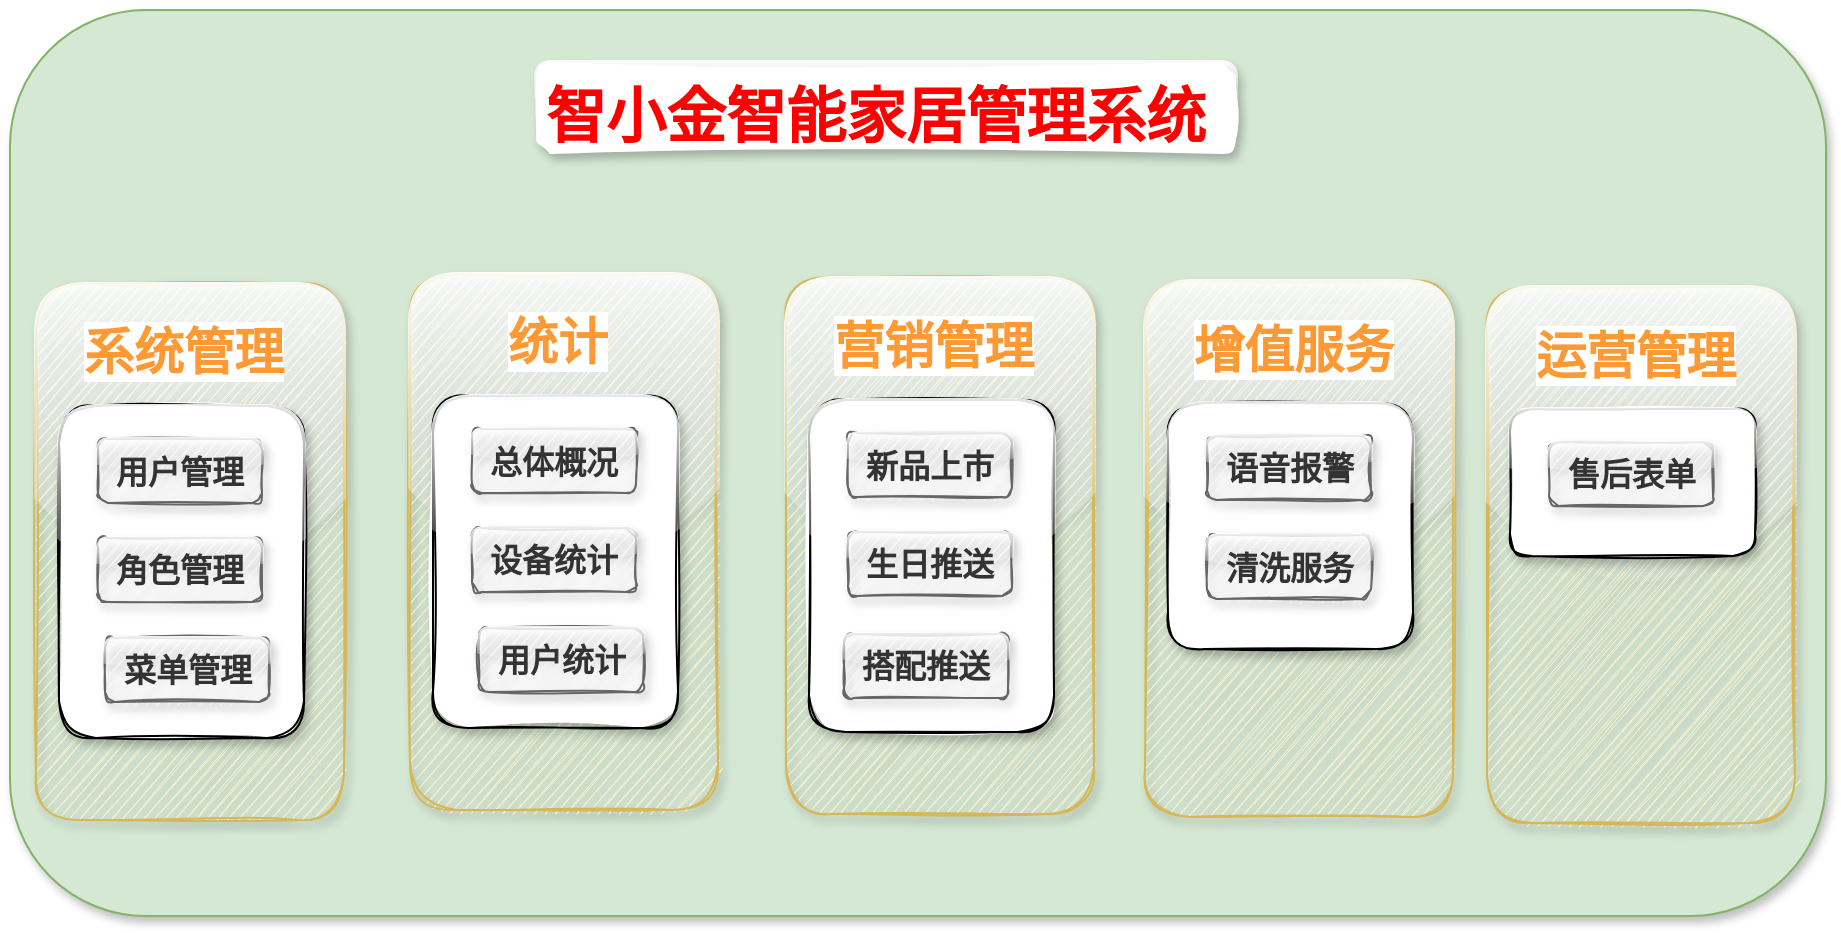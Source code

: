 <mxfile version="16.5.6" type="github">
  <diagram id="Ht1M8jgEwFfnCIfOTk4-" name="Page-1">
    <mxGraphModel dx="1382" dy="-55" grid="0" gridSize="10" guides="1" tooltips="1" connect="0" arrows="1" fold="1" page="1" pageScale="1" pageWidth="1169" pageHeight="827" math="0" shadow="0">
      <root>
        <mxCell id="0" />
        <mxCell id="1" parent="0" />
        <mxCell id="StkEX8WNFYKrYod38pFv-10" value="" style="rounded=1;whiteSpace=wrap;html=1;fillColor=#d5e8d4;strokeColor=#82b366;glass=0;shadow=1;" parent="1" vertex="1">
          <mxGeometry x="189" y="1099" width="908" height="453" as="geometry" />
        </mxCell>
        <mxCell id="StkEX8WNFYKrYod38pFv-9" value="&lt;h1 style=&quot;font-size: 30px&quot;&gt;智小金智能家居管理系统&lt;/h1&gt;" style="text;html=1;strokeColor=none;fillColor=default;spacing=5;spacingTop=-20;whiteSpace=wrap;overflow=hidden;rounded=1;fontSize=30;labelBorderColor=none;labelBackgroundColor=none;fontStyle=0;shadow=1;glass=1;sketch=1;fontColor=#FF0000;" parent="1" vertex="1">
          <mxGeometry x="452" y="1125" width="350" height="46" as="geometry" />
        </mxCell>
        <mxCell id="MBSTme_2oMOcWK-TbNuE-2" value="" style="rounded=1;whiteSpace=wrap;html=1;fontSize=20;fillColor=#fff2cc;strokeColor=#d6b656;shadow=1;glass=1;sketch=1;" vertex="1" parent="1">
          <mxGeometry x="202" y="1236" width="154" height="268" as="geometry" />
        </mxCell>
        <mxCell id="MBSTme_2oMOcWK-TbNuE-5" value="" style="rounded=1;whiteSpace=wrap;html=1;fontSize=20;sketch=1;shadow=1;glass=1;" vertex="1" parent="1">
          <mxGeometry x="213.5" y="1297" width="122.5" height="166" as="geometry" />
        </mxCell>
        <mxCell id="MBSTme_2oMOcWK-TbNuE-1" value="用户管理" style="rounded=1;whiteSpace=wrap;html=1;fontSize=16;fontStyle=1;fillColor=#f5f5f5;strokeColor=#666666;fontColor=#333333;shadow=1;glass=1;sketch=1;" vertex="1" parent="1">
          <mxGeometry x="233" y="1313.5" width="82" height="32" as="geometry" />
        </mxCell>
        <mxCell id="MBSTme_2oMOcWK-TbNuE-4" value="系统管理" style="text;html=1;strokeColor=none;fillColor=none;align=center;verticalAlign=middle;whiteSpace=wrap;rounded=1;fontSize=25;fontStyle=1;labelBackgroundColor=default;labelBorderColor=none;glass=1;shadow=1;sketch=1;fontColor=#FF9933;" vertex="1" parent="1">
          <mxGeometry x="216" y="1254" width="120" height="30" as="geometry" />
        </mxCell>
        <mxCell id="MBSTme_2oMOcWK-TbNuE-6" value="角色管理" style="rounded=1;whiteSpace=wrap;html=1;fontSize=16;fontStyle=1;fillColor=#f5f5f5;strokeColor=#666666;fontColor=#333333;glass=1;shadow=1;sketch=1;" vertex="1" parent="1">
          <mxGeometry x="233" y="1363" width="82" height="32" as="geometry" />
        </mxCell>
        <mxCell id="MBSTme_2oMOcWK-TbNuE-7" value="菜单管理" style="rounded=1;whiteSpace=wrap;html=1;fontSize=16;fontStyle=1;fillColor=#f5f5f5;strokeColor=#666666;fontColor=#333333;glass=1;shadow=1;sketch=1;" vertex="1" parent="1">
          <mxGeometry x="236.5" y="1413" width="82" height="32" as="geometry" />
        </mxCell>
        <mxCell id="MBSTme_2oMOcWK-TbNuE-9" value="" style="rounded=1;whiteSpace=wrap;html=1;fontSize=20;fillColor=#fff2cc;strokeColor=#d6b656;shadow=1;glass=1;sketch=1;" vertex="1" parent="1">
          <mxGeometry x="389" y="1231" width="154" height="268" as="geometry" />
        </mxCell>
        <mxCell id="MBSTme_2oMOcWK-TbNuE-10" value="" style="rounded=1;whiteSpace=wrap;html=1;fontSize=20;sketch=1;shadow=1;glass=1;" vertex="1" parent="1">
          <mxGeometry x="400.5" y="1292" width="122.5" height="166" as="geometry" />
        </mxCell>
        <mxCell id="MBSTme_2oMOcWK-TbNuE-11" value="总体概况" style="rounded=1;whiteSpace=wrap;html=1;fontSize=16;fontStyle=1;fillColor=#f5f5f5;strokeColor=#666666;fontColor=#333333;shadow=1;glass=1;sketch=1;" vertex="1" parent="1">
          <mxGeometry x="420" y="1308.5" width="82" height="32" as="geometry" />
        </mxCell>
        <mxCell id="MBSTme_2oMOcWK-TbNuE-12" value="统计" style="text;html=1;strokeColor=none;fillColor=none;align=center;verticalAlign=middle;whiteSpace=wrap;rounded=1;fontSize=25;fontStyle=1;labelBackgroundColor=default;labelBorderColor=none;glass=1;shadow=1;sketch=1;fontColor=#FF9933;" vertex="1" parent="1">
          <mxGeometry x="403" y="1249" width="120" height="30" as="geometry" />
        </mxCell>
        <mxCell id="MBSTme_2oMOcWK-TbNuE-13" value="设备统计" style="rounded=1;whiteSpace=wrap;html=1;fontSize=16;fontStyle=1;fillColor=#f5f5f5;strokeColor=#666666;fontColor=#333333;glass=1;shadow=1;sketch=1;" vertex="1" parent="1">
          <mxGeometry x="420" y="1358" width="82" height="32" as="geometry" />
        </mxCell>
        <mxCell id="MBSTme_2oMOcWK-TbNuE-14" value="用户统计" style="rounded=1;whiteSpace=wrap;html=1;fontSize=16;fontStyle=1;fillColor=#f5f5f5;strokeColor=#666666;fontColor=#333333;glass=1;shadow=1;sketch=1;" vertex="1" parent="1">
          <mxGeometry x="423.5" y="1408" width="82" height="32" as="geometry" />
        </mxCell>
        <mxCell id="MBSTme_2oMOcWK-TbNuE-15" value="" style="rounded=1;whiteSpace=wrap;html=1;fontSize=20;fillColor=#fff2cc;strokeColor=#d6b656;shadow=1;glass=1;sketch=1;" vertex="1" parent="1">
          <mxGeometry x="577" y="1233" width="154" height="268" as="geometry" />
        </mxCell>
        <mxCell id="MBSTme_2oMOcWK-TbNuE-16" value="" style="rounded=1;whiteSpace=wrap;html=1;fontSize=20;sketch=1;shadow=1;glass=1;" vertex="1" parent="1">
          <mxGeometry x="588.5" y="1294" width="122.5" height="166" as="geometry" />
        </mxCell>
        <mxCell id="MBSTme_2oMOcWK-TbNuE-17" value="新品上市" style="rounded=1;whiteSpace=wrap;html=1;fontSize=16;fontStyle=1;fillColor=#f5f5f5;strokeColor=#666666;fontColor=#333333;shadow=1;glass=1;sketch=1;" vertex="1" parent="1">
          <mxGeometry x="608" y="1310.5" width="82" height="32" as="geometry" />
        </mxCell>
        <mxCell id="MBSTme_2oMOcWK-TbNuE-18" value="营销管理" style="text;html=1;strokeColor=none;fillColor=none;align=center;verticalAlign=middle;whiteSpace=wrap;rounded=1;fontSize=25;fontStyle=1;labelBackgroundColor=default;labelBorderColor=none;glass=1;shadow=1;sketch=1;fontColor=#FF9933;" vertex="1" parent="1">
          <mxGeometry x="591" y="1251" width="120" height="30" as="geometry" />
        </mxCell>
        <mxCell id="MBSTme_2oMOcWK-TbNuE-19" value="生日推送" style="rounded=1;whiteSpace=wrap;html=1;fontSize=16;fontStyle=1;fillColor=#f5f5f5;strokeColor=#666666;fontColor=#333333;glass=1;shadow=1;sketch=1;" vertex="1" parent="1">
          <mxGeometry x="608" y="1360" width="82" height="32" as="geometry" />
        </mxCell>
        <mxCell id="MBSTme_2oMOcWK-TbNuE-20" value="搭配推送" style="rounded=1;whiteSpace=wrap;html=1;fontSize=16;fontStyle=1;fillColor=#f5f5f5;strokeColor=#666666;fontColor=#333333;glass=1;shadow=1;sketch=1;" vertex="1" parent="1">
          <mxGeometry x="606" y="1411" width="82" height="32" as="geometry" />
        </mxCell>
        <mxCell id="MBSTme_2oMOcWK-TbNuE-21" value="" style="rounded=1;whiteSpace=wrap;html=1;fontSize=20;fillColor=#fff2cc;strokeColor=#d6b656;shadow=1;glass=1;sketch=1;" vertex="1" parent="1">
          <mxGeometry x="756.5" y="1234.5" width="154" height="268" as="geometry" />
        </mxCell>
        <mxCell id="MBSTme_2oMOcWK-TbNuE-22" value="" style="rounded=1;whiteSpace=wrap;html=1;fontSize=20;sketch=1;shadow=1;glass=1;" vertex="1" parent="1">
          <mxGeometry x="768" y="1295.5" width="122.5" height="123" as="geometry" />
        </mxCell>
        <mxCell id="MBSTme_2oMOcWK-TbNuE-23" value="语音报警" style="rounded=1;whiteSpace=wrap;html=1;fontSize=16;fontStyle=1;fillColor=#f5f5f5;strokeColor=#666666;fontColor=#333333;shadow=1;glass=1;sketch=1;" vertex="1" parent="1">
          <mxGeometry x="787.5" y="1312" width="82" height="32" as="geometry" />
        </mxCell>
        <mxCell id="MBSTme_2oMOcWK-TbNuE-24" value="增值服务" style="text;html=1;strokeColor=none;fillColor=none;align=center;verticalAlign=middle;whiteSpace=wrap;rounded=1;fontSize=25;fontStyle=1;labelBackgroundColor=default;labelBorderColor=none;glass=1;shadow=1;sketch=1;fontColor=#FF9933;" vertex="1" parent="1">
          <mxGeometry x="770.5" y="1252.5" width="120" height="30" as="geometry" />
        </mxCell>
        <mxCell id="MBSTme_2oMOcWK-TbNuE-25" value="清洗服务" style="rounded=1;whiteSpace=wrap;html=1;fontSize=16;fontStyle=1;fillColor=#f5f5f5;strokeColor=#666666;fontColor=#333333;glass=1;shadow=1;sketch=1;" vertex="1" parent="1">
          <mxGeometry x="787.5" y="1361.5" width="82" height="32" as="geometry" />
        </mxCell>
        <mxCell id="MBSTme_2oMOcWK-TbNuE-27" value="" style="rounded=1;whiteSpace=wrap;html=1;fontSize=20;fillColor=#fff2cc;strokeColor=#d6b656;shadow=1;glass=1;sketch=1;" vertex="1" parent="1">
          <mxGeometry x="927.5" y="1237.5" width="154" height="268" as="geometry" />
        </mxCell>
        <mxCell id="MBSTme_2oMOcWK-TbNuE-28" value="" style="rounded=1;whiteSpace=wrap;html=1;fontSize=20;sketch=1;shadow=1;glass=1;" vertex="1" parent="1">
          <mxGeometry x="939" y="1298.5" width="122.5" height="73.5" as="geometry" />
        </mxCell>
        <mxCell id="MBSTme_2oMOcWK-TbNuE-29" value="售后表单" style="rounded=1;whiteSpace=wrap;html=1;fontSize=16;fontStyle=1;fillColor=#f5f5f5;strokeColor=#666666;fontColor=#333333;shadow=1;glass=1;sketch=1;" vertex="1" parent="1">
          <mxGeometry x="958.5" y="1315" width="82" height="32" as="geometry" />
        </mxCell>
        <mxCell id="MBSTme_2oMOcWK-TbNuE-30" value="运营管理" style="text;html=1;strokeColor=none;fillColor=none;align=center;verticalAlign=middle;whiteSpace=wrap;rounded=1;fontSize=25;fontStyle=1;labelBackgroundColor=default;labelBorderColor=none;glass=1;shadow=1;sketch=1;fontColor=#FF9933;" vertex="1" parent="1">
          <mxGeometry x="941.5" y="1255.5" width="120" height="30" as="geometry" />
        </mxCell>
      </root>
    </mxGraphModel>
  </diagram>
</mxfile>
